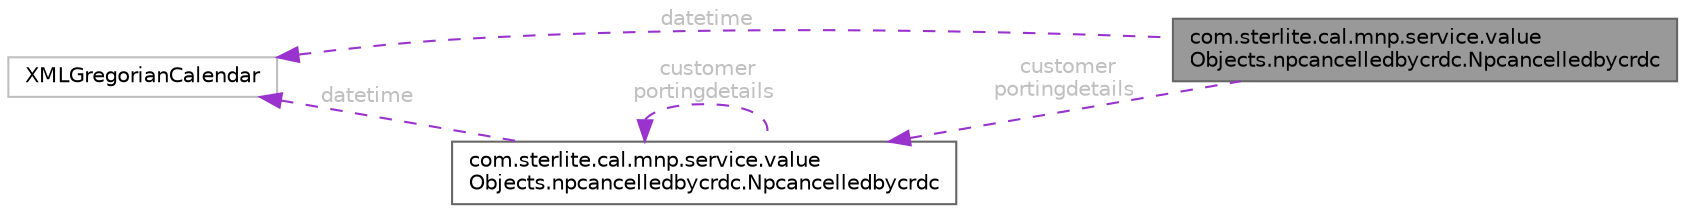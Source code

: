 digraph "com.sterlite.cal.mnp.service.valueObjects.npcancelledbycrdc.Npcancelledbycrdc"
{
 // LATEX_PDF_SIZE
  bgcolor="transparent";
  edge [fontname=Helvetica,fontsize=10,labelfontname=Helvetica,labelfontsize=10];
  node [fontname=Helvetica,fontsize=10,shape=box,height=0.2,width=0.4];
  rankdir="LR";
  Node1 [id="Node000001",label="com.sterlite.cal.mnp.service.value\lObjects.npcancelledbycrdc.Npcancelledbycrdc",height=0.2,width=0.4,color="gray40", fillcolor="grey60", style="filled", fontcolor="black",tooltip=" "];
  Node2 -> Node1 [id="edge1_Node000001_Node000002",dir="back",color="darkorchid3",style="dashed",tooltip=" ",label=" datetime",fontcolor="grey" ];
  Node2 [id="Node000002",label="XMLGregorianCalendar",height=0.2,width=0.4,color="grey75", fillcolor="white", style="filled",tooltip=" "];
  Node3 -> Node1 [id="edge2_Node000001_Node000003",dir="back",color="darkorchid3",style="dashed",tooltip=" ",label=" customer\nportingdetails",fontcolor="grey" ];
  Node3 [id="Node000003",label="com.sterlite.cal.mnp.service.value\lObjects.npcancelledbycrdc.Npcancelledbycrdc",height=0.2,width=0.4,color="gray40", fillcolor="white", style="filled",URL="$classcom_1_1sterlite_1_1cal_1_1mnp_1_1service_1_1value_objects_1_1npcancelledbycrdc_1_1_npcancelledbycrdc.html",tooltip=" "];
  Node2 -> Node3 [id="edge3_Node000003_Node000002",dir="back",color="darkorchid3",style="dashed",tooltip=" ",label=" datetime",fontcolor="grey" ];
  Node3 -> Node3 [id="edge4_Node000003_Node000003",dir="back",color="darkorchid3",style="dashed",tooltip=" ",label=" customer\nportingdetails",fontcolor="grey" ];
}
